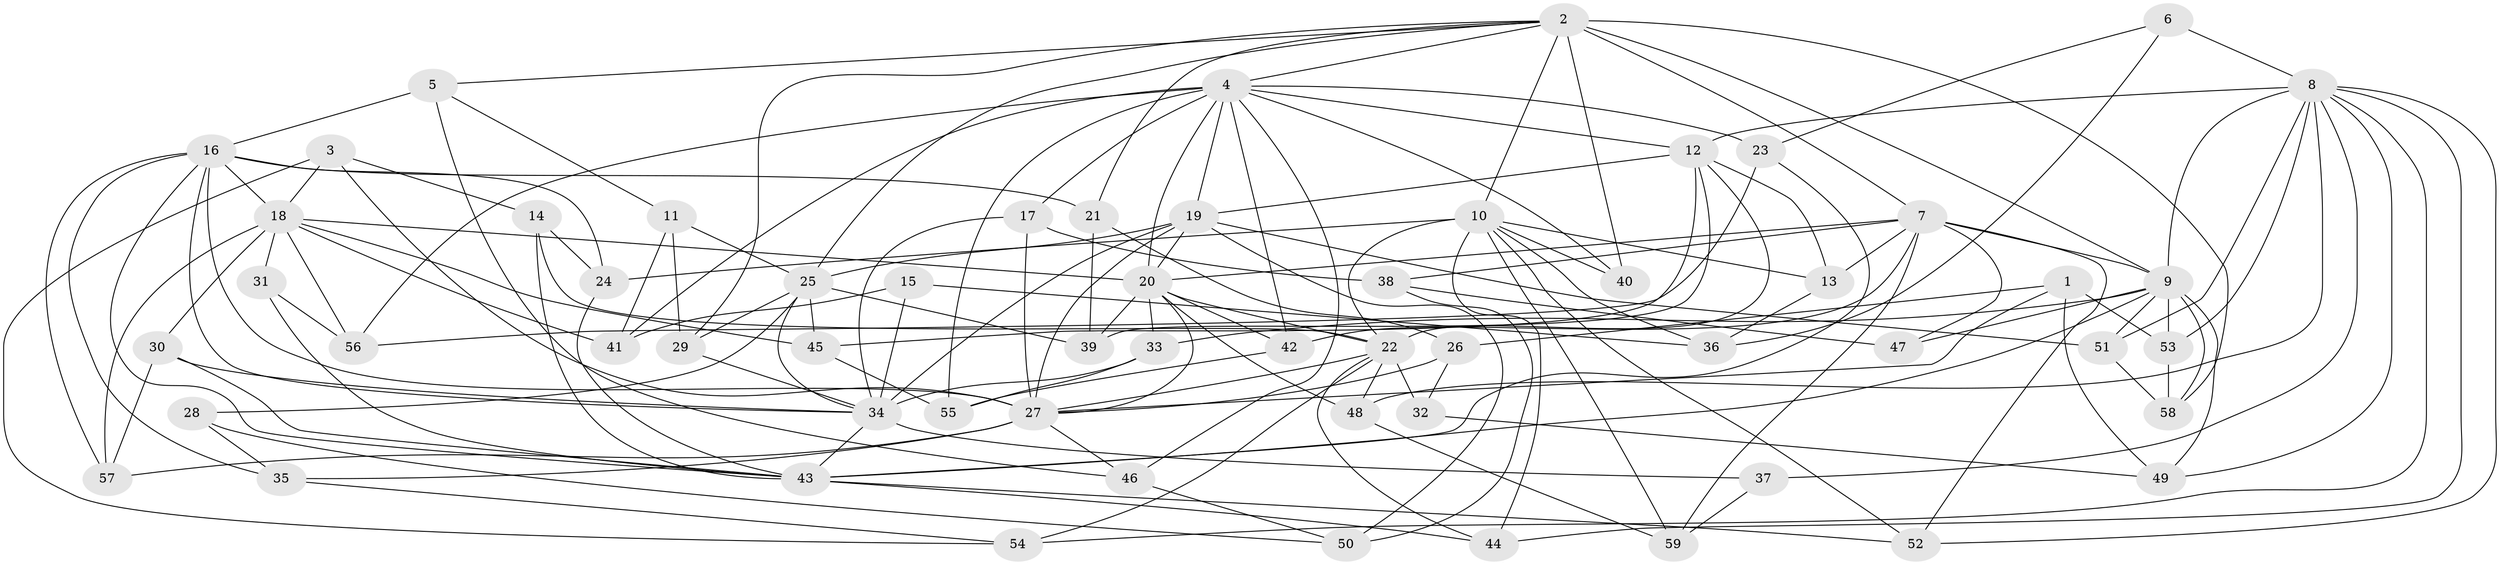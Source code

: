 // original degree distribution, {4: 1.0}
// Generated by graph-tools (version 1.1) at 2025/38/03/09/25 02:38:15]
// undirected, 59 vertices, 158 edges
graph export_dot {
graph [start="1"]
  node [color=gray90,style=filled];
  1;
  2;
  3;
  4;
  5;
  6;
  7;
  8;
  9;
  10;
  11;
  12;
  13;
  14;
  15;
  16;
  17;
  18;
  19;
  20;
  21;
  22;
  23;
  24;
  25;
  26;
  27;
  28;
  29;
  30;
  31;
  32;
  33;
  34;
  35;
  36;
  37;
  38;
  39;
  40;
  41;
  42;
  43;
  44;
  45;
  46;
  47;
  48;
  49;
  50;
  51;
  52;
  53;
  54;
  55;
  56;
  57;
  58;
  59;
  1 -- 26 [weight=1.0];
  1 -- 27 [weight=1.0];
  1 -- 49 [weight=1.0];
  1 -- 53 [weight=1.0];
  2 -- 4 [weight=1.0];
  2 -- 5 [weight=1.0];
  2 -- 7 [weight=1.0];
  2 -- 9 [weight=1.0];
  2 -- 10 [weight=2.0];
  2 -- 21 [weight=1.0];
  2 -- 25 [weight=1.0];
  2 -- 29 [weight=1.0];
  2 -- 40 [weight=2.0];
  2 -- 58 [weight=1.0];
  3 -- 14 [weight=1.0];
  3 -- 18 [weight=1.0];
  3 -- 27 [weight=1.0];
  3 -- 54 [weight=1.0];
  4 -- 12 [weight=1.0];
  4 -- 17 [weight=1.0];
  4 -- 19 [weight=1.0];
  4 -- 20 [weight=1.0];
  4 -- 23 [weight=1.0];
  4 -- 40 [weight=1.0];
  4 -- 41 [weight=1.0];
  4 -- 42 [weight=1.0];
  4 -- 46 [weight=1.0];
  4 -- 55 [weight=1.0];
  4 -- 56 [weight=1.0];
  5 -- 11 [weight=1.0];
  5 -- 16 [weight=1.0];
  5 -- 46 [weight=1.0];
  6 -- 8 [weight=2.0];
  6 -- 23 [weight=1.0];
  6 -- 36 [weight=1.0];
  7 -- 9 [weight=2.0];
  7 -- 13 [weight=1.0];
  7 -- 20 [weight=1.0];
  7 -- 38 [weight=1.0];
  7 -- 42 [weight=1.0];
  7 -- 47 [weight=1.0];
  7 -- 52 [weight=1.0];
  7 -- 59 [weight=1.0];
  8 -- 9 [weight=1.0];
  8 -- 12 [weight=1.0];
  8 -- 37 [weight=1.0];
  8 -- 44 [weight=1.0];
  8 -- 48 [weight=1.0];
  8 -- 49 [weight=1.0];
  8 -- 51 [weight=1.0];
  8 -- 52 [weight=1.0];
  8 -- 53 [weight=1.0];
  8 -- 54 [weight=1.0];
  9 -- 33 [weight=1.0];
  9 -- 43 [weight=1.0];
  9 -- 47 [weight=2.0];
  9 -- 49 [weight=1.0];
  9 -- 51 [weight=1.0];
  9 -- 53 [weight=1.0];
  9 -- 58 [weight=1.0];
  10 -- 13 [weight=1.0];
  10 -- 22 [weight=1.0];
  10 -- 24 [weight=1.0];
  10 -- 36 [weight=1.0];
  10 -- 40 [weight=1.0];
  10 -- 44 [weight=1.0];
  10 -- 52 [weight=1.0];
  10 -- 59 [weight=1.0];
  11 -- 25 [weight=1.0];
  11 -- 29 [weight=1.0];
  11 -- 41 [weight=1.0];
  12 -- 13 [weight=1.0];
  12 -- 19 [weight=2.0];
  12 -- 22 [weight=1.0];
  12 -- 39 [weight=1.0];
  12 -- 45 [weight=1.0];
  13 -- 36 [weight=1.0];
  14 -- 22 [weight=1.0];
  14 -- 24 [weight=1.0];
  14 -- 43 [weight=1.0];
  15 -- 34 [weight=2.0];
  15 -- 36 [weight=1.0];
  15 -- 41 [weight=1.0];
  16 -- 18 [weight=1.0];
  16 -- 21 [weight=1.0];
  16 -- 24 [weight=1.0];
  16 -- 27 [weight=2.0];
  16 -- 34 [weight=1.0];
  16 -- 35 [weight=1.0];
  16 -- 43 [weight=1.0];
  16 -- 57 [weight=1.0];
  17 -- 27 [weight=1.0];
  17 -- 34 [weight=1.0];
  17 -- 38 [weight=1.0];
  18 -- 20 [weight=1.0];
  18 -- 30 [weight=1.0];
  18 -- 31 [weight=2.0];
  18 -- 41 [weight=1.0];
  18 -- 45 [weight=1.0];
  18 -- 56 [weight=1.0];
  18 -- 57 [weight=1.0];
  19 -- 20 [weight=1.0];
  19 -- 25 [weight=2.0];
  19 -- 27 [weight=1.0];
  19 -- 34 [weight=1.0];
  19 -- 50 [weight=1.0];
  19 -- 51 [weight=1.0];
  20 -- 22 [weight=1.0];
  20 -- 27 [weight=1.0];
  20 -- 33 [weight=1.0];
  20 -- 39 [weight=1.0];
  20 -- 42 [weight=1.0];
  20 -- 48 [weight=1.0];
  21 -- 26 [weight=1.0];
  21 -- 39 [weight=1.0];
  22 -- 27 [weight=1.0];
  22 -- 32 [weight=2.0];
  22 -- 44 [weight=1.0];
  22 -- 48 [weight=3.0];
  22 -- 54 [weight=1.0];
  23 -- 43 [weight=1.0];
  23 -- 56 [weight=1.0];
  24 -- 43 [weight=1.0];
  25 -- 28 [weight=2.0];
  25 -- 29 [weight=1.0];
  25 -- 34 [weight=1.0];
  25 -- 39 [weight=1.0];
  25 -- 45 [weight=1.0];
  26 -- 27 [weight=1.0];
  26 -- 32 [weight=1.0];
  27 -- 35 [weight=1.0];
  27 -- 46 [weight=1.0];
  27 -- 57 [weight=1.0];
  28 -- 35 [weight=1.0];
  28 -- 50 [weight=1.0];
  29 -- 34 [weight=1.0];
  30 -- 34 [weight=1.0];
  30 -- 43 [weight=1.0];
  30 -- 57 [weight=1.0];
  31 -- 43 [weight=1.0];
  31 -- 56 [weight=1.0];
  32 -- 49 [weight=1.0];
  33 -- 34 [weight=1.0];
  33 -- 55 [weight=1.0];
  34 -- 37 [weight=2.0];
  34 -- 43 [weight=1.0];
  35 -- 54 [weight=1.0];
  37 -- 59 [weight=1.0];
  38 -- 47 [weight=1.0];
  38 -- 50 [weight=1.0];
  42 -- 55 [weight=1.0];
  43 -- 44 [weight=1.0];
  43 -- 52 [weight=1.0];
  45 -- 55 [weight=1.0];
  46 -- 50 [weight=1.0];
  48 -- 59 [weight=1.0];
  51 -- 58 [weight=1.0];
  53 -- 58 [weight=1.0];
}

